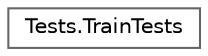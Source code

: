digraph "Graphical Class Hierarchy"
{
 // INTERACTIVE_SVG=YES
 // LATEX_PDF_SIZE
  bgcolor="transparent";
  edge [fontname=Helvetica,fontsize=10,labelfontname=Helvetica,labelfontsize=10];
  node [fontname=Helvetica,fontsize=10,shape=box,height=0.2,width=0.4];
  rankdir="LR";
  Node0 [id="Node000000",label="Tests.TrainTests",height=0.2,width=0.4,color="grey40", fillcolor="white", style="filled",URL="$classTests_1_1TrainTests.html",tooltip="Prueba de la clase Train."];
}
